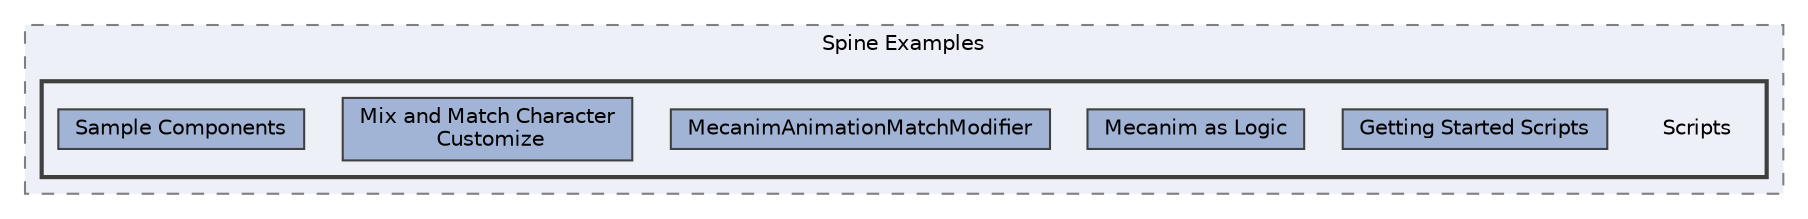 digraph "external/spine-runtimes/spine-unity/Assets/Spine Examples/Scripts"
{
 // LATEX_PDF_SIZE
  bgcolor="transparent";
  edge [fontname=Helvetica,fontsize=10,labelfontname=Helvetica,labelfontsize=10];
  node [fontname=Helvetica,fontsize=10,shape=box,height=0.2,width=0.4];
  compound=true
  subgraph clusterdir_ecab22242044ec038393354c8456eb1c {
    graph [ bgcolor="#edf0f7", pencolor="grey50", label="Spine Examples", fontname=Helvetica,fontsize=10 style="filled,dashed", URL="dir_ecab22242044ec038393354c8456eb1c.html",tooltip=""]
  subgraph clusterdir_00c8ee751a7ee06d76f5087202992553 {
    graph [ bgcolor="#edf0f7", pencolor="grey25", label="", fontname=Helvetica,fontsize=10 style="filled,bold", URL="dir_00c8ee751a7ee06d76f5087202992553.html",tooltip=""]
    dir_00c8ee751a7ee06d76f5087202992553 [shape=plaintext, label="Scripts"];
  dir_c822b409ca8310e2f4a2ce729cd4a76b [label="Getting Started Scripts", fillcolor="#a2b4d6", color="grey25", style="filled", URL="dir_c822b409ca8310e2f4a2ce729cd4a76b.html",tooltip=""];
  dir_fa988248e01a69a5e20f33239c318061 [label="Mecanim as Logic", fillcolor="#a2b4d6", color="grey25", style="filled", URL="dir_fa988248e01a69a5e20f33239c318061.html",tooltip=""];
  dir_cd46c44ae67c4486de77da8d0a266ee8 [label="MecanimAnimationMatchModifier", fillcolor="#a2b4d6", color="grey25", style="filled", URL="dir_cd46c44ae67c4486de77da8d0a266ee8.html",tooltip=""];
  dir_556391fdf5f2175403aa357528dd9efe [label="Mix and Match Character\l Customize", fillcolor="#a2b4d6", color="grey25", style="filled", URL="dir_556391fdf5f2175403aa357528dd9efe.html",tooltip=""];
  dir_f1aa8c0d36df02b027ed3df4553d3c0c [label="Sample Components", fillcolor="#a2b4d6", color="grey25", style="filled", URL="dir_f1aa8c0d36df02b027ed3df4553d3c0c.html",tooltip=""];
  }
  }
}
